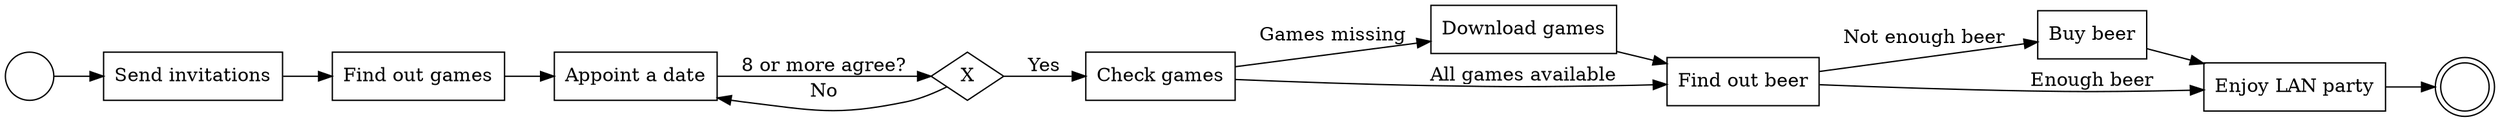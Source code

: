 digraph G {
  rankdir=LR;
  "start_1"[shape=circle label=""];
  "end_1"[shape=doublecircle label=""];
  "Send invitations"[shape=rectangle];
  "Find out games"[shape=rectangle];
  "Appoint a date"[shape=rectangle];
  "seg_1"[shape=diamond label="X"];
  "Check games"[shape=rectangle];
  "Download games"[shape=rectangle];
  "Find out beer"[shape=rectangle];
  "Buy beer"[shape=rectangle];
  "Enjoy LAN party"[shape=rectangle];
  "start_1" -> "Send invitations";
  "Send invitations" -> "Find out games";
  "Find out games" -> "Appoint a date";
  "Appoint a date" -> "seg_1"[label="8 or more agree?"];
  "seg_1" -> "Appoint a date"[label="No"];
  "seg_1" -> "Check games"[label="Yes"];
  "Check games" -> "Download games"[label="Games missing"];
  "Check games" -> "Find out beer"[label="All games available"];
  "Download games" -> "Find out beer";
  "Find out beer" -> "Buy beer"[label="Not enough beer"];
  "Find out beer" -> "Enjoy LAN party"[label="Enough beer"];
  "Buy beer" -> "Enjoy LAN party";
  "Enjoy LAN party" -> "end_1";
}